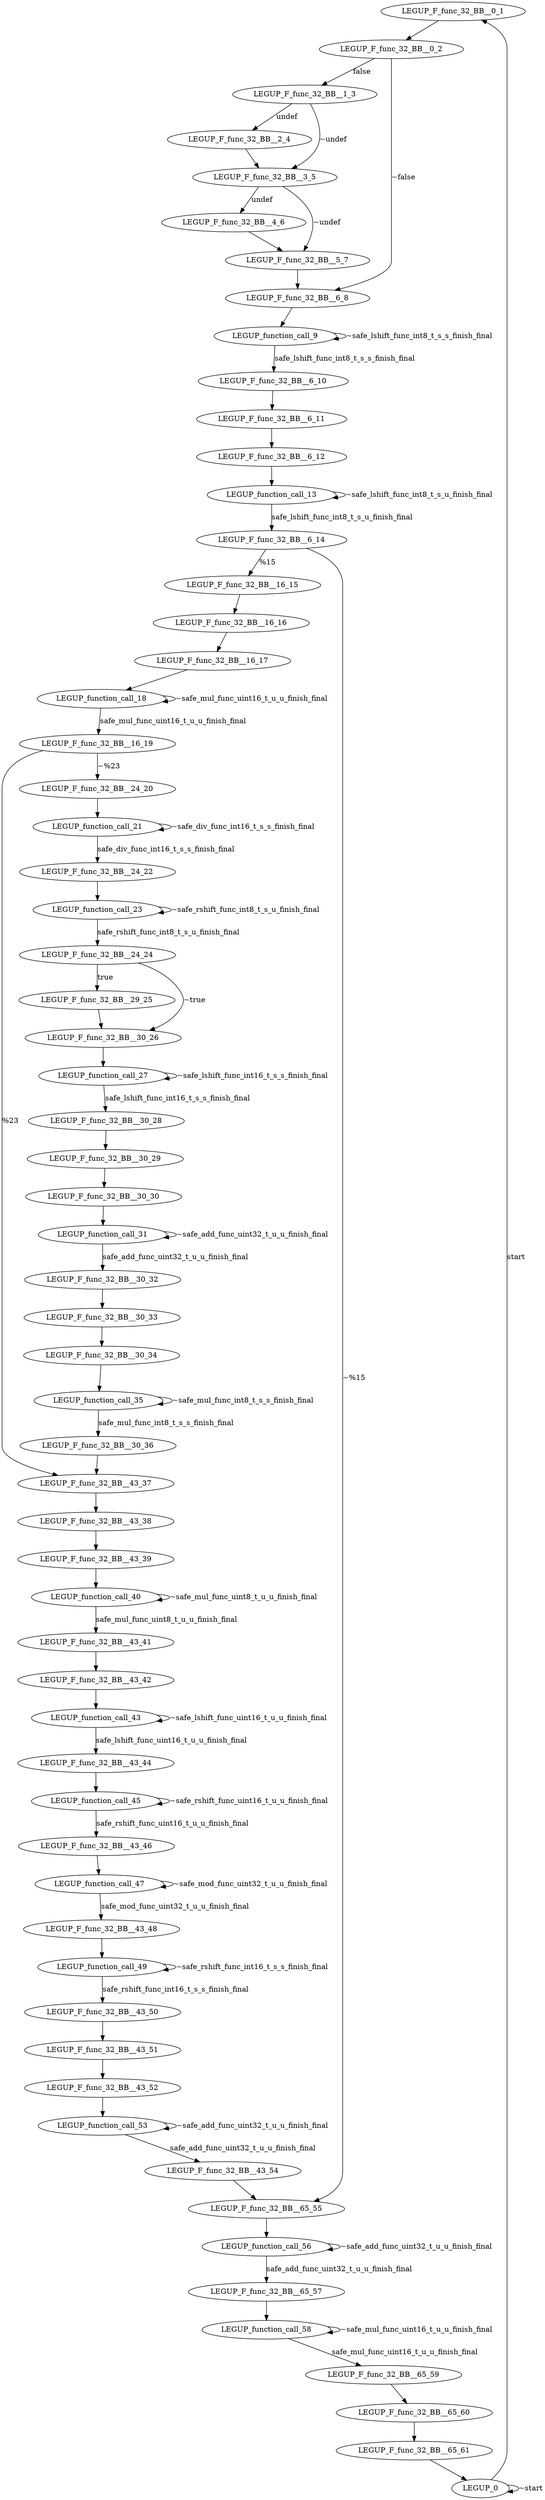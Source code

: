 digraph {
Node0x342fa10[label="LEGUP_F_func_32_BB__0_1"];
Node0x342f840[label="LEGUP_0"];
Node0x342f840 -> Node0x342fa10[label="start"];
Node0x342f840 -> Node0x342f840[label="~start"];
Node0x341cb20[label="LEGUP_F_func_32_BB__0_2"];
Node0x342fa10 -> Node0x341cb20;
Node0x342fb90[label="LEGUP_F_func_32_BB__1_3"];
Node0x341cb20 -> Node0x342fb90[label="false"];
Node0x341c020[label="LEGUP_F_func_32_BB__6_8"];
Node0x341cb20 -> Node0x341c020[label="~false"];
Node0x342fd10[label="LEGUP_F_func_32_BB__2_4"];
Node0x342fb90 -> Node0x342fd10[label="undef"];
Node0x341bba0[label="LEGUP_F_func_32_BB__3_5"];
Node0x342fb90 -> Node0x341bba0[label="~undef"];
Node0x342fd10 -> Node0x341bba0;
Node0x341bd20[label="LEGUP_F_func_32_BB__4_6"];
Node0x341bba0 -> Node0x341bd20[label="undef"];
Node0x341bea0[label="LEGUP_F_func_32_BB__5_7"];
Node0x341bba0 -> Node0x341bea0[label="~undef"];
Node0x341bd20 -> Node0x341bea0;
Node0x341bea0 -> Node0x341c020;
Node0x376a0a0[label="LEGUP_function_call_9"];
Node0x341c020 -> Node0x376a0a0;
Node0x3409c70[label="LEGUP_F_func_32_BB__6_10"];
Node0x376a0a0 -> Node0x3409c70[label="safe_lshift_func_int8_t_s_s_finish_final"];
Node0x376a0a0 -> Node0x376a0a0[label="~safe_lshift_func_int8_t_s_s_finish_final"];
Node0x3409d70[label="LEGUP_F_func_32_BB__6_11"];
Node0x3409c70 -> Node0x3409d70;
Node0x3409e70[label="LEGUP_F_func_32_BB__6_12"];
Node0x3409d70 -> Node0x3409e70;
Node0x3771990[label="LEGUP_function_call_13"];
Node0x3409e70 -> Node0x3771990;
Node0x3409f70[label="LEGUP_F_func_32_BB__6_14"];
Node0x3771990 -> Node0x3409f70[label="safe_lshift_func_int8_t_s_u_finish_final"];
Node0x3771990 -> Node0x3771990[label="~safe_lshift_func_int8_t_s_u_finish_final"];
Node0x341c1a0[label="LEGUP_F_func_32_BB__16_15"];
Node0x3409f70 -> Node0x341c1a0[label="%15"];
Node0x341c920[label="LEGUP_F_func_32_BB__65_55"];
Node0x3409f70 -> Node0x341c920[label="~%15"];
Node0x340a3e0[label="LEGUP_F_func_32_BB__16_16"];
Node0x341c1a0 -> Node0x340a3e0;
Node0x340a4b0[label="LEGUP_F_func_32_BB__16_17"];
Node0x340a3e0 -> Node0x340a4b0;
Node0x37788a0[label="LEGUP_function_call_18"];
Node0x340a4b0 -> Node0x37788a0;
Node0x340a580[label="LEGUP_F_func_32_BB__16_19"];
Node0x37788a0 -> Node0x340a580[label="safe_mul_func_uint16_t_u_u_finish_final"];
Node0x37788a0 -> Node0x37788a0[label="~safe_mul_func_uint16_t_u_u_finish_final"];
Node0x341c7a0[label="LEGUP_F_func_32_BB__43_37"];
Node0x340a580 -> Node0x341c7a0[label="%23"];
Node0x341c320[label="LEGUP_F_func_32_BB__24_20"];
Node0x340a580 -> Node0x341c320[label="~%23"];
Node0x377f6e0[label="LEGUP_function_call_21"];
Node0x341c320 -> Node0x377f6e0;
Node0x340a820[label="LEGUP_F_func_32_BB__24_22"];
Node0x377f6e0 -> Node0x340a820[label="safe_div_func_int16_t_s_s_finish_final"];
Node0x377f6e0 -> Node0x377f6e0[label="~safe_div_func_int16_t_s_s_finish_final"];
Node0x37860b0[label="LEGUP_function_call_23"];
Node0x340a820 -> Node0x37860b0;
Node0x340a8f0[label="LEGUP_F_func_32_BB__24_24"];
Node0x37860b0 -> Node0x340a8f0[label="safe_rshift_func_int8_t_s_u_finish_final"];
Node0x37860b0 -> Node0x37860b0[label="~safe_rshift_func_int8_t_s_u_finish_final"];
Node0x341c4a0[label="LEGUP_F_func_32_BB__29_25"];
Node0x340a8f0 -> Node0x341c4a0[label="true"];
Node0x341c620[label="LEGUP_F_func_32_BB__30_26"];
Node0x340a8f0 -> Node0x341c620[label="~true"];
Node0x341c4a0 -> Node0x341c620;
Node0x378d740[label="LEGUP_function_call_27"];
Node0x341c620 -> Node0x378d740;
Node0x340aac0[label="LEGUP_F_func_32_BB__30_28"];
Node0x378d740 -> Node0x340aac0[label="safe_lshift_func_int16_t_s_s_finish_final"];
Node0x378d740 -> Node0x378d740[label="~safe_lshift_func_int16_t_s_s_finish_final"];
Node0x340ab90[label="LEGUP_F_func_32_BB__30_29"];
Node0x340aac0 -> Node0x340ab90;
Node0x340ac60[label="LEGUP_F_func_32_BB__30_30"];
Node0x340ab90 -> Node0x340ac60;
Node0x3794470[label="LEGUP_function_call_31"];
Node0x340ac60 -> Node0x3794470;
Node0x340ad30[label="LEGUP_F_func_32_BB__30_32"];
Node0x3794470 -> Node0x340ad30[label="safe_add_func_uint32_t_u_u_finish_final"];
Node0x3794470 -> Node0x3794470[label="~safe_add_func_uint32_t_u_u_finish_final"];
Node0x340ae30[label="LEGUP_F_func_32_BB__30_33"];
Node0x340ad30 -> Node0x340ae30;
Node0x340af30[label="LEGUP_F_func_32_BB__30_34"];
Node0x340ae30 -> Node0x340af30;
Node0x379b720[label="LEGUP_function_call_35"];
Node0x340af30 -> Node0x379b720;
Node0x340b030[label="LEGUP_F_func_32_BB__30_36"];
Node0x379b720 -> Node0x340b030[label="safe_mul_func_int8_t_s_s_finish_final"];
Node0x379b720 -> Node0x379b720[label="~safe_mul_func_int8_t_s_s_finish_final"];
Node0x340b030 -> Node0x341c7a0;
Node0x340b450[label="LEGUP_F_func_32_BB__43_38"];
Node0x341c7a0 -> Node0x340b450;
Node0x340b520[label="LEGUP_F_func_32_BB__43_39"];
Node0x340b450 -> Node0x340b520;
Node0x37a2220[label="LEGUP_function_call_40"];
Node0x340b520 -> Node0x37a2220;
Node0x340b5f0[label="LEGUP_F_func_32_BB__43_41"];
Node0x37a2220 -> Node0x340b5f0[label="safe_mul_func_uint8_t_u_u_finish_final"];
Node0x37a2220 -> Node0x37a2220[label="~safe_mul_func_uint8_t_u_u_finish_final"];
Node0x340b6c0[label="LEGUP_F_func_32_BB__43_42"];
Node0x340b5f0 -> Node0x340b6c0;
Node0x37a9dd0[label="LEGUP_function_call_43"];
Node0x340b6c0 -> Node0x37a9dd0;
Node0x340b790[label="LEGUP_F_func_32_BB__43_44"];
Node0x37a9dd0 -> Node0x340b790[label="safe_lshift_func_uint16_t_u_u_finish_final"];
Node0x37a9dd0 -> Node0x37a9dd0[label="~safe_lshift_func_uint16_t_u_u_finish_final"];
Node0x37b0880[label="LEGUP_function_call_45"];
Node0x340b790 -> Node0x37b0880;
Node0x340b890[label="LEGUP_F_func_32_BB__43_46"];
Node0x37b0880 -> Node0x340b890[label="safe_rshift_func_uint16_t_u_u_finish_final"];
Node0x37b0880 -> Node0x37b0880[label="~safe_rshift_func_uint16_t_u_u_finish_final"];
Node0x37b73c0[label="LEGUP_function_call_47"];
Node0x340b890 -> Node0x37b73c0;
Node0x340b990[label="LEGUP_F_func_32_BB__43_48"];
Node0x37b73c0 -> Node0x340b990[label="safe_mod_func_uint32_t_u_u_finish_final"];
Node0x37b73c0 -> Node0x37b73c0[label="~safe_mod_func_uint32_t_u_u_finish_final"];
Node0x37bde10[label="LEGUP_function_call_49"];
Node0x340b990 -> Node0x37bde10;
Node0x340ba90[label="LEGUP_F_func_32_BB__43_50"];
Node0x37bde10 -> Node0x340ba90[label="safe_rshift_func_int16_t_s_s_finish_final"];
Node0x37bde10 -> Node0x37bde10[label="~safe_rshift_func_int16_t_s_s_finish_final"];
Node0x340bb90[label="LEGUP_F_func_32_BB__43_51"];
Node0x340ba90 -> Node0x340bb90;
Node0x340bc90[label="LEGUP_F_func_32_BB__43_52"];
Node0x340bb90 -> Node0x340bc90;
Node0x37c4c40[label="LEGUP_function_call_53"];
Node0x340bc90 -> Node0x37c4c40;
Node0x340bd90[label="LEGUP_F_func_32_BB__43_54"];
Node0x37c4c40 -> Node0x340bd90[label="safe_add_func_uint32_t_u_u_finish_final"];
Node0x37c4c40 -> Node0x37c4c40[label="~safe_add_func_uint32_t_u_u_finish_final"];
Node0x340bd90 -> Node0x341c920;
Node0x37c95a0[label="LEGUP_function_call_56"];
Node0x341c920 -> Node0x37c95a0;
Node0x3409430[label="LEGUP_F_func_32_BB__65_57"];
Node0x37c95a0 -> Node0x3409430[label="safe_add_func_uint32_t_u_u_finish_final"];
Node0x37c95a0 -> Node0x37c95a0[label="~safe_add_func_uint32_t_u_u_finish_final"];
Node0x37cde90[label="LEGUP_function_call_58"];
Node0x3409430 -> Node0x37cde90;
Node0x3409500[label="LEGUP_F_func_32_BB__65_59"];
Node0x37cde90 -> Node0x3409500[label="safe_mul_func_uint16_t_u_u_finish_final"];
Node0x37cde90 -> Node0x37cde90[label="~safe_mul_func_uint16_t_u_u_finish_final"];
Node0x34095d0[label="LEGUP_F_func_32_BB__65_60"];
Node0x3409500 -> Node0x34095d0;
Node0x34096a0[label="LEGUP_F_func_32_BB__65_61"];
Node0x34095d0 -> Node0x34096a0;
Node0x34096a0 -> Node0x342f840;
}
